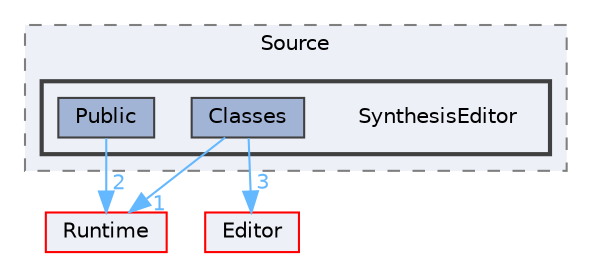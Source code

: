 digraph "SynthesisEditor"
{
 // INTERACTIVE_SVG=YES
 // LATEX_PDF_SIZE
  bgcolor="transparent";
  edge [fontname=Helvetica,fontsize=10,labelfontname=Helvetica,labelfontsize=10];
  node [fontname=Helvetica,fontsize=10,shape=box,height=0.2,width=0.4];
  compound=true
  subgraph clusterdir_e3de40e84846812021a9cfa80da7942a {
    graph [ bgcolor="#edf0f7", pencolor="grey50", label="Source", fontname=Helvetica,fontsize=10 style="filled,dashed", URL="dir_e3de40e84846812021a9cfa80da7942a.html",tooltip=""]
  subgraph clusterdir_80c0c81db7c57bf1f290e64d6ff5cd1a {
    graph [ bgcolor="#edf0f7", pencolor="grey25", label="", fontname=Helvetica,fontsize=10 style="filled,bold", URL="dir_80c0c81db7c57bf1f290e64d6ff5cd1a.html",tooltip=""]
    dir_80c0c81db7c57bf1f290e64d6ff5cd1a [shape=plaintext, label="SynthesisEditor"];
  dir_15ef848bd4c45eadf9cbd956a1258183 [label="Classes", fillcolor="#a2b4d6", color="grey25", style="filled", URL="dir_15ef848bd4c45eadf9cbd956a1258183.html",tooltip=""];
  dir_1d7057a9b171680ebfcac86d4834d580 [label="Public", fillcolor="#a2b4d6", color="grey25", style="filled", URL="dir_1d7057a9b171680ebfcac86d4834d580.html",tooltip=""];
  }
  }
  dir_7536b172fbd480bfd146a1b1acd6856b [label="Runtime", fillcolor="#edf0f7", color="red", style="filled", URL="dir_7536b172fbd480bfd146a1b1acd6856b.html",tooltip=""];
  dir_b26507eead720464ba2ac6bbc6dcec5f [label="Editor", fillcolor="#edf0f7", color="red", style="filled", URL="dir_b26507eead720464ba2ac6bbc6dcec5f.html",tooltip=""];
  dir_15ef848bd4c45eadf9cbd956a1258183->dir_7536b172fbd480bfd146a1b1acd6856b [headlabel="1", labeldistance=1.5 headhref="dir_000186_000984.html" href="dir_000186_000984.html" color="steelblue1" fontcolor="steelblue1"];
  dir_15ef848bd4c45eadf9cbd956a1258183->dir_b26507eead720464ba2ac6bbc6dcec5f [headlabel="3", labeldistance=1.5 headhref="dir_000186_000357.html" href="dir_000186_000357.html" color="steelblue1" fontcolor="steelblue1"];
  dir_1d7057a9b171680ebfcac86d4834d580->dir_7536b172fbd480bfd146a1b1acd6856b [headlabel="2", labeldistance=1.5 headhref="dir_000912_000984.html" href="dir_000912_000984.html" color="steelblue1" fontcolor="steelblue1"];
}
